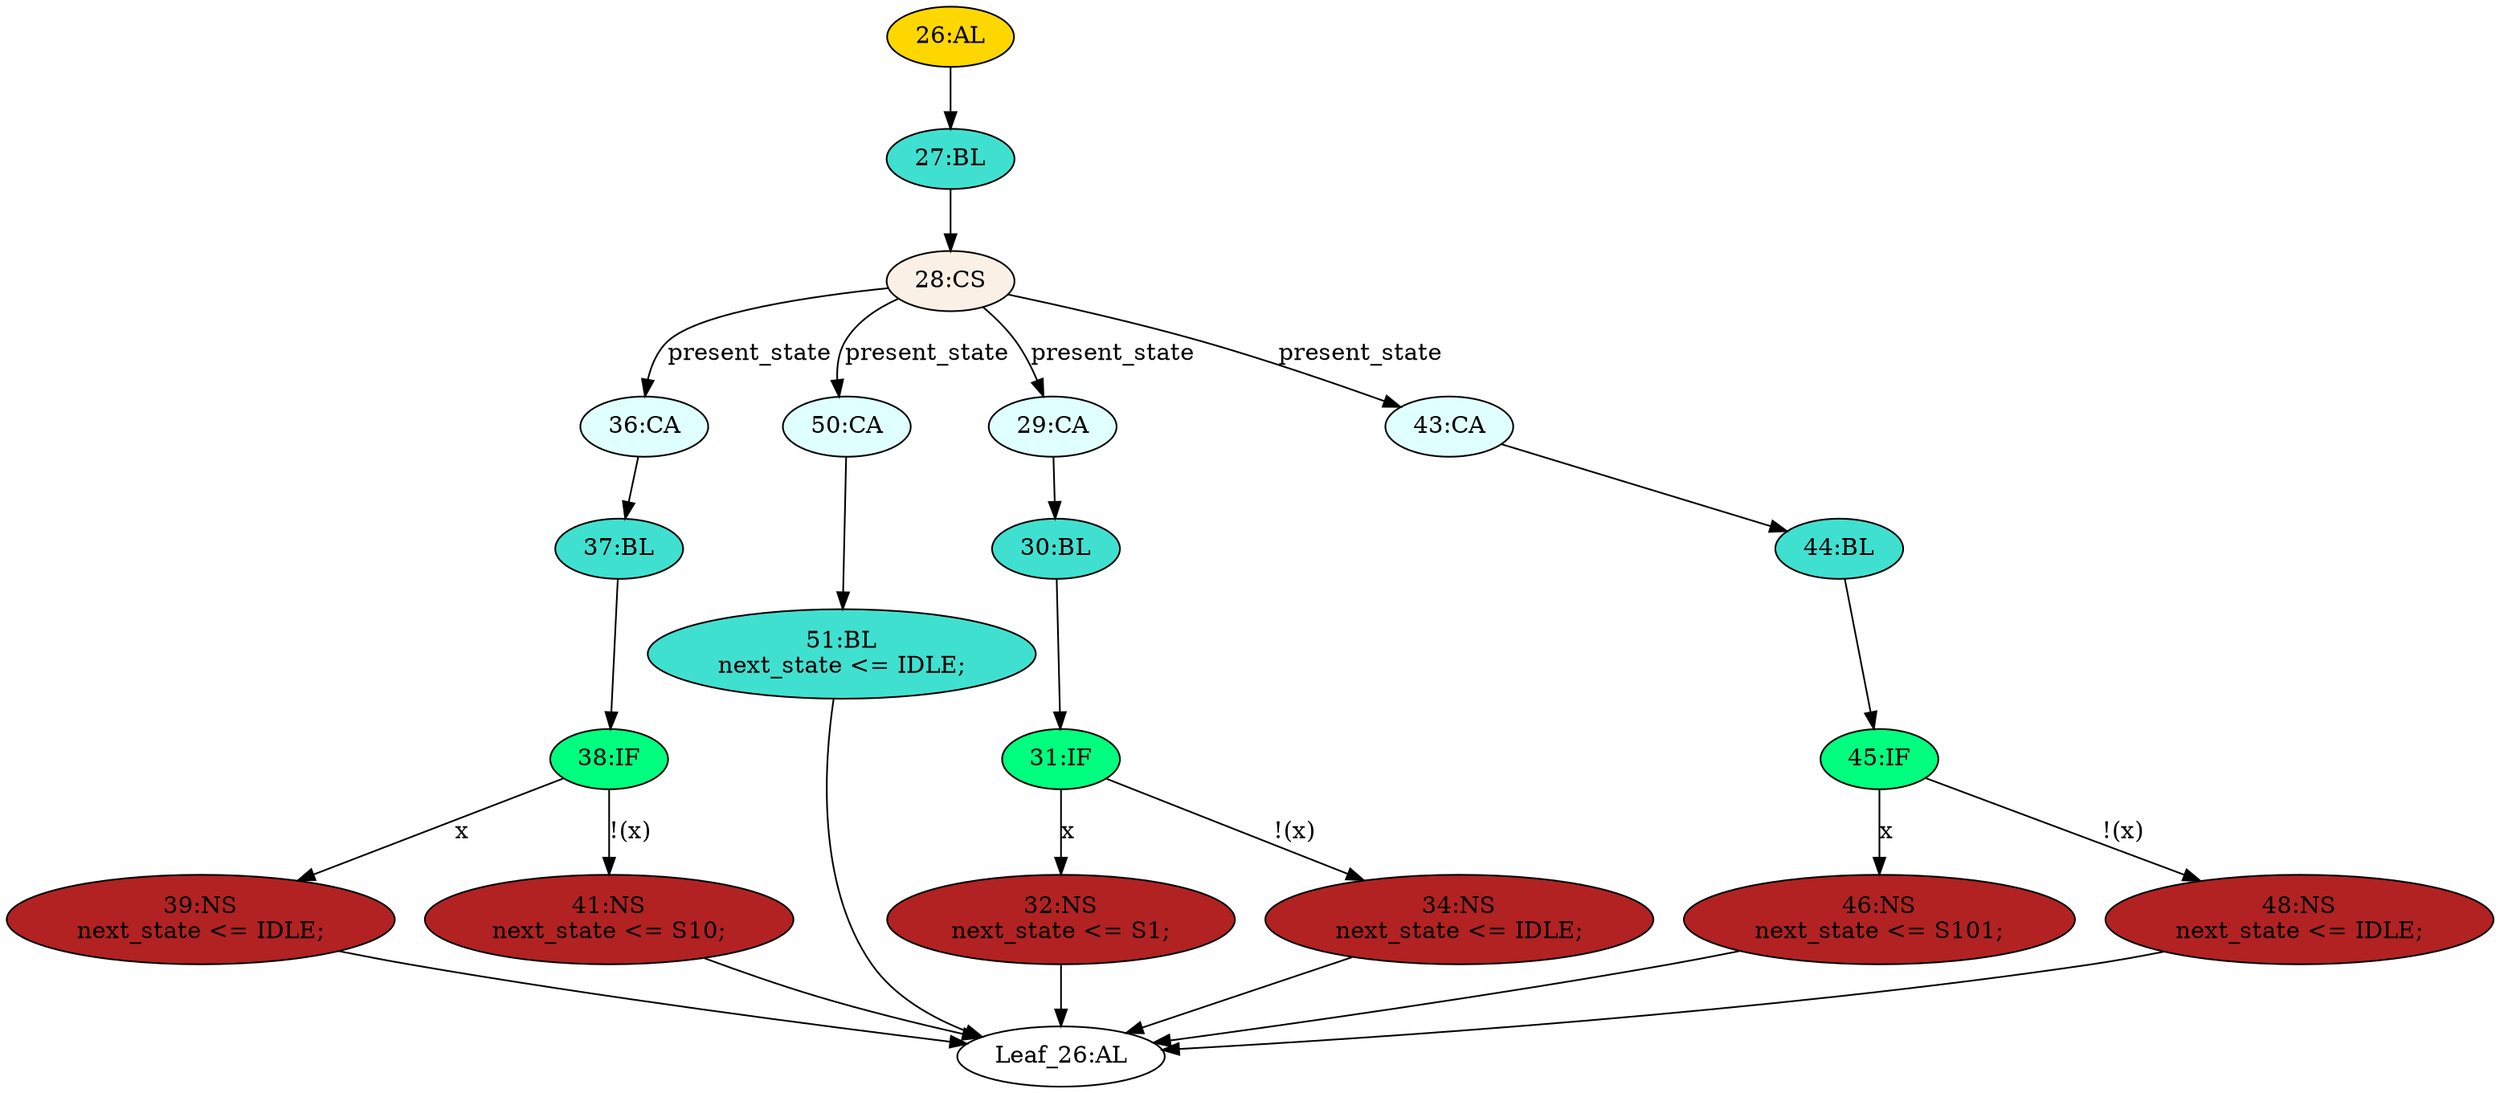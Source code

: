 strict digraph "" {
	node [label="\N"];
	"45:IF"	[ast="<pyverilog.vparser.ast.IfStatement object at 0x7f643dba8390>",
		fillcolor=springgreen,
		label="45:IF",
		statements="[]",
		style=filled,
		typ=IfStatement];
	"46:NS"	[ast="<pyverilog.vparser.ast.NonblockingSubstitution object at 0x7f643dba85d0>",
		fillcolor=firebrick,
		label="46:NS
next_state <= S101;",
		statements="[<pyverilog.vparser.ast.NonblockingSubstitution object at 0x7f643dba85d0>]",
		style=filled,
		typ=NonblockingSubstitution];
	"45:IF" -> "46:NS"	[cond="['x']",
		label=x,
		lineno=45];
	"48:NS"	[ast="<pyverilog.vparser.ast.NonblockingSubstitution object at 0x7f643dba8410>",
		fillcolor=firebrick,
		label="48:NS
next_state <= IDLE;",
		statements="[<pyverilog.vparser.ast.NonblockingSubstitution object at 0x7f643dba8410>]",
		style=filled,
		typ=NonblockingSubstitution];
	"45:IF" -> "48:NS"	[cond="['x']",
		label="!(x)",
		lineno=45];
	"26:AL"	[ast="<pyverilog.vparser.ast.Always object at 0x7f643dba8990>",
		clk_sens=False,
		fillcolor=gold,
		label="26:AL",
		sens="[]",
		statements="[]",
		style=filled,
		typ=Always,
		use_var="['x', 'present_state']"];
	"27:BL"	[ast="<pyverilog.vparser.ast.Block object at 0x7f643dba8a50>",
		fillcolor=turquoise,
		label="27:BL",
		statements="[]",
		style=filled,
		typ=Block];
	"26:AL" -> "27:BL"	[cond="[]",
		lineno=None];
	"36:CA"	[ast="<pyverilog.vparser.ast.Case object at 0x7f643dba8f10>",
		fillcolor=lightcyan,
		label="36:CA",
		statements="[]",
		style=filled,
		typ=Case];
	"37:BL"	[ast="<pyverilog.vparser.ast.Block object at 0x7f643dba8f90>",
		fillcolor=turquoise,
		label="37:BL",
		statements="[]",
		style=filled,
		typ=Block];
	"36:CA" -> "37:BL"	[cond="[]",
		lineno=None];
	"Leaf_26:AL"	[def_var="['next_state']",
		label="Leaf_26:AL"];
	"30:BL"	[ast="<pyverilog.vparser.ast.Block object at 0x7f643dba8bd0>",
		fillcolor=turquoise,
		label="30:BL",
		statements="[]",
		style=filled,
		typ=Block];
	"31:IF"	[ast="<pyverilog.vparser.ast.IfStatement object at 0x7f643dba8c10>",
		fillcolor=springgreen,
		label="31:IF",
		statements="[]",
		style=filled,
		typ=IfStatement];
	"30:BL" -> "31:IF"	[cond="[]",
		lineno=None];
	"32:NS"	[ast="<pyverilog.vparser.ast.NonblockingSubstitution object at 0x7f643dba8d90>",
		fillcolor=firebrick,
		label="32:NS
next_state <= S1;",
		statements="[<pyverilog.vparser.ast.NonblockingSubstitution object at 0x7f643dba8d90>]",
		style=filled,
		typ=NonblockingSubstitution];
	"32:NS" -> "Leaf_26:AL"	[cond="[]",
		lineno=None];
	"39:NS"	[ast="<pyverilog.vparser.ast.NonblockingSubstitution object at 0x7f643dbae190>",
		fillcolor=firebrick,
		label="39:NS
next_state <= IDLE;",
		statements="[<pyverilog.vparser.ast.NonblockingSubstitution object at 0x7f643dbae190>]",
		style=filled,
		typ=NonblockingSubstitution];
	"39:NS" -> "Leaf_26:AL"	[cond="[]",
		lineno=None];
	"28:CS"	[ast="<pyverilog.vparser.ast.CaseStatement object at 0x7f643dba8a90>",
		fillcolor=linen,
		label="28:CS",
		statements="[]",
		style=filled,
		typ=CaseStatement];
	"27:BL" -> "28:CS"	[cond="[]",
		lineno=None];
	"31:IF" -> "32:NS"	[cond="['x']",
		label=x,
		lineno=31];
	"34:NS"	[ast="<pyverilog.vparser.ast.NonblockingSubstitution object at 0x7f643dba8c50>",
		fillcolor=firebrick,
		label="34:NS
next_state <= IDLE;",
		statements="[<pyverilog.vparser.ast.NonblockingSubstitution object at 0x7f643dba8c50>]",
		style=filled,
		typ=NonblockingSubstitution];
	"31:IF" -> "34:NS"	[cond="['x']",
		label="!(x)",
		lineno=31];
	"50:CA"	[ast="<pyverilog.vparser.ast.Case object at 0x7f643dba8750>",
		fillcolor=lightcyan,
		label="50:CA",
		statements="[]",
		style=filled,
		typ=Case];
	"51:BL"	[ast="<pyverilog.vparser.ast.Block object at 0x7f643dba87d0>",
		fillcolor=turquoise,
		label="51:BL
next_state <= IDLE;",
		statements="[<pyverilog.vparser.ast.NonblockingSubstitution object at 0x7f643dba8810>]",
		style=filled,
		typ=Block];
	"50:CA" -> "51:BL"	[cond="[]",
		lineno=None];
	"46:NS" -> "Leaf_26:AL"	[cond="[]",
		lineno=None];
	"48:NS" -> "Leaf_26:AL"	[cond="[]",
		lineno=None];
	"51:BL" -> "Leaf_26:AL"	[cond="[]",
		lineno=None];
	"29:CA"	[ast="<pyverilog.vparser.ast.Case object at 0x7f643dba8b50>",
		fillcolor=lightcyan,
		label="29:CA",
		statements="[]",
		style=filled,
		typ=Case];
	"29:CA" -> "30:BL"	[cond="[]",
		lineno=None];
	"41:NS"	[ast="<pyverilog.vparser.ast.NonblockingSubstitution object at 0x7f643dbae050>",
		fillcolor=firebrick,
		label="41:NS
next_state <= S10;",
		statements="[<pyverilog.vparser.ast.NonblockingSubstitution object at 0x7f643dbae050>]",
		style=filled,
		typ=NonblockingSubstitution];
	"41:NS" -> "Leaf_26:AL"	[cond="[]",
		lineno=None];
	"43:CA"	[ast="<pyverilog.vparser.ast.Case object at 0x7f643dbae350>",
		fillcolor=lightcyan,
		label="43:CA",
		statements="[]",
		style=filled,
		typ=Case];
	"44:BL"	[ast="<pyverilog.vparser.ast.Block object at 0x7f643dba8050>",
		fillcolor=turquoise,
		label="44:BL",
		statements="[]",
		style=filled,
		typ=Block];
	"43:CA" -> "44:BL"	[cond="[]",
		lineno=None];
	"38:IF"	[ast="<pyverilog.vparser.ast.IfStatement object at 0x7f643dba8fd0>",
		fillcolor=springgreen,
		label="38:IF",
		statements="[]",
		style=filled,
		typ=IfStatement];
	"38:IF" -> "39:NS"	[cond="['x']",
		label=x,
		lineno=38];
	"38:IF" -> "41:NS"	[cond="['x']",
		label="!(x)",
		lineno=38];
	"28:CS" -> "36:CA"	[cond="['present_state']",
		label=present_state,
		lineno=28];
	"28:CS" -> "50:CA"	[cond="['present_state']",
		label=present_state,
		lineno=28];
	"28:CS" -> "29:CA"	[cond="['present_state']",
		label=present_state,
		lineno=28];
	"28:CS" -> "43:CA"	[cond="['present_state']",
		label=present_state,
		lineno=28];
	"34:NS" -> "Leaf_26:AL"	[cond="[]",
		lineno=None];
	"37:BL" -> "38:IF"	[cond="[]",
		lineno=None];
	"44:BL" -> "45:IF"	[cond="[]",
		lineno=None];
}
